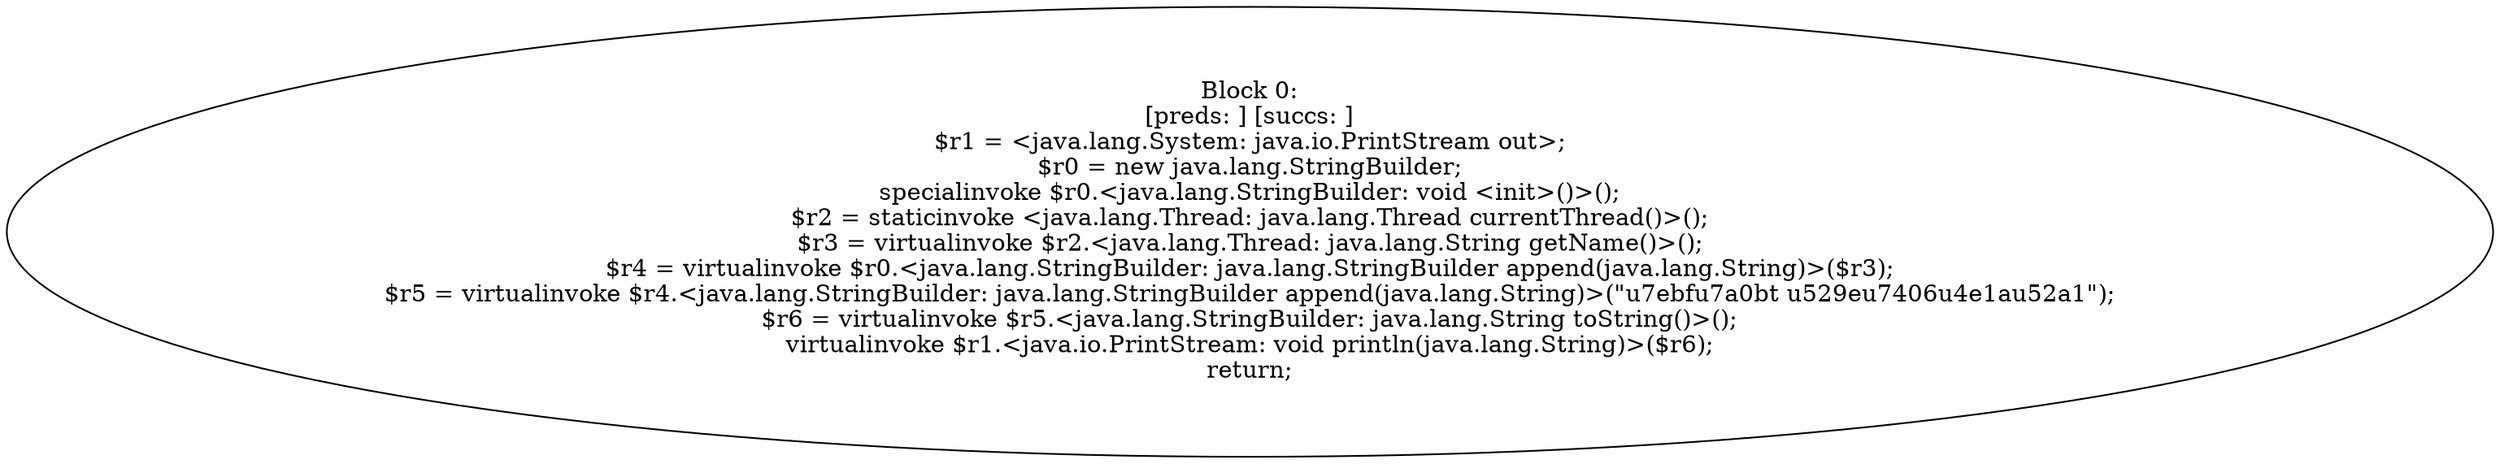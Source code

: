 digraph "unitGraph" {
    "Block 0:
[preds: ] [succs: ]
$r1 = <java.lang.System: java.io.PrintStream out>;
$r0 = new java.lang.StringBuilder;
specialinvoke $r0.<java.lang.StringBuilder: void <init>()>();
$r2 = staticinvoke <java.lang.Thread: java.lang.Thread currentThread()>();
$r3 = virtualinvoke $r2.<java.lang.Thread: java.lang.String getName()>();
$r4 = virtualinvoke $r0.<java.lang.StringBuilder: java.lang.StringBuilder append(java.lang.String)>($r3);
$r5 = virtualinvoke $r4.<java.lang.StringBuilder: java.lang.StringBuilder append(java.lang.String)>(\"\u7ebf\u7a0b\t \u529e\u7406\u4e1a\u52a1\");
$r6 = virtualinvoke $r5.<java.lang.StringBuilder: java.lang.String toString()>();
virtualinvoke $r1.<java.io.PrintStream: void println(java.lang.String)>($r6);
return;
"
}
